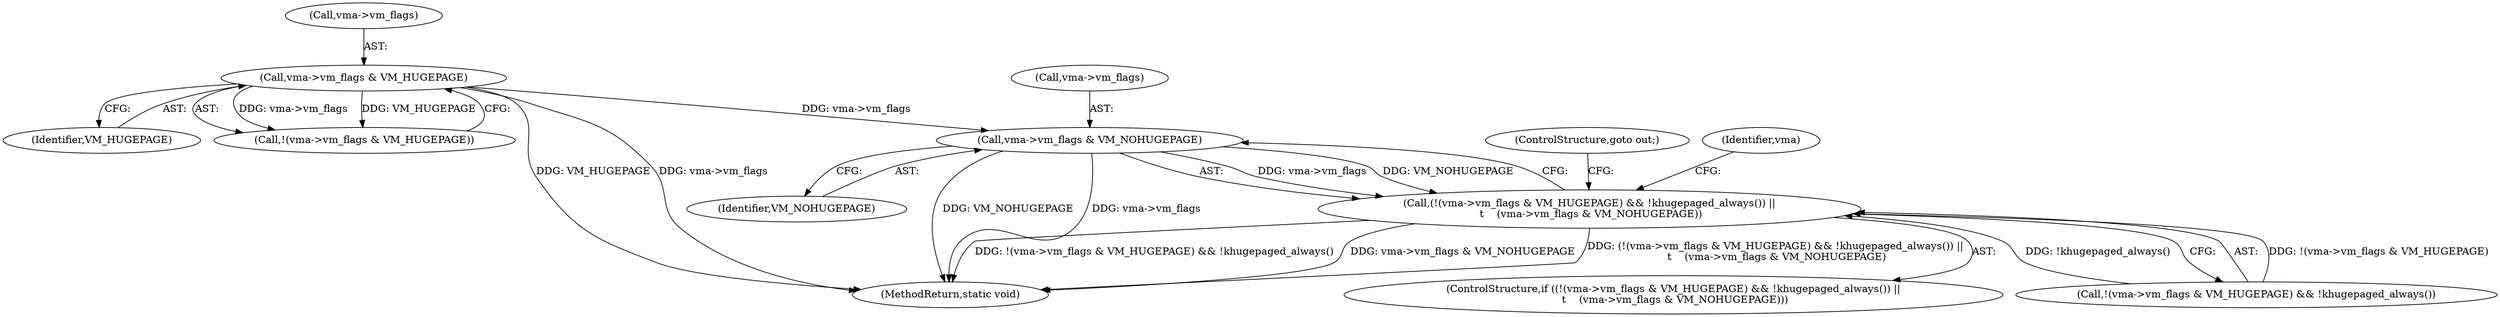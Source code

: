 digraph "0_linux_78f11a255749d09025f54d4e2df4fbcb031530e2@pointer" {
"1000210" [label="(Call,vma->vm_flags & VM_NOHUGEPAGE)"];
"1000203" [label="(Call,vma->vm_flags & VM_HUGEPAGE)"];
"1000200" [label="(Call,(!(vma->vm_flags & VM_HUGEPAGE) && !khugepaged_always()) ||\n \t    (vma->vm_flags & VM_NOHUGEPAGE))"];
"1000214" [label="(Identifier,VM_NOHUGEPAGE)"];
"1000210" [label="(Call,vma->vm_flags & VM_NOHUGEPAGE)"];
"1000204" [label="(Call,vma->vm_flags)"];
"1000215" [label="(ControlStructure,goto out;)"];
"1000220" [label="(Identifier,vma)"];
"1000201" [label="(Call,!(vma->vm_flags & VM_HUGEPAGE) && !khugepaged_always())"];
"1000199" [label="(ControlStructure,if ((!(vma->vm_flags & VM_HUGEPAGE) && !khugepaged_always()) ||\n \t    (vma->vm_flags & VM_NOHUGEPAGE)))"];
"1000207" [label="(Identifier,VM_HUGEPAGE)"];
"1000202" [label="(Call,!(vma->vm_flags & VM_HUGEPAGE))"];
"1000449" [label="(MethodReturn,static void)"];
"1000200" [label="(Call,(!(vma->vm_flags & VM_HUGEPAGE) && !khugepaged_always()) ||\n \t    (vma->vm_flags & VM_NOHUGEPAGE))"];
"1000211" [label="(Call,vma->vm_flags)"];
"1000203" [label="(Call,vma->vm_flags & VM_HUGEPAGE)"];
"1000210" -> "1000200"  [label="AST: "];
"1000210" -> "1000214"  [label="CFG: "];
"1000211" -> "1000210"  [label="AST: "];
"1000214" -> "1000210"  [label="AST: "];
"1000200" -> "1000210"  [label="CFG: "];
"1000210" -> "1000449"  [label="DDG: VM_NOHUGEPAGE"];
"1000210" -> "1000449"  [label="DDG: vma->vm_flags"];
"1000210" -> "1000200"  [label="DDG: vma->vm_flags"];
"1000210" -> "1000200"  [label="DDG: VM_NOHUGEPAGE"];
"1000203" -> "1000210"  [label="DDG: vma->vm_flags"];
"1000203" -> "1000202"  [label="AST: "];
"1000203" -> "1000207"  [label="CFG: "];
"1000204" -> "1000203"  [label="AST: "];
"1000207" -> "1000203"  [label="AST: "];
"1000202" -> "1000203"  [label="CFG: "];
"1000203" -> "1000449"  [label="DDG: VM_HUGEPAGE"];
"1000203" -> "1000449"  [label="DDG: vma->vm_flags"];
"1000203" -> "1000202"  [label="DDG: vma->vm_flags"];
"1000203" -> "1000202"  [label="DDG: VM_HUGEPAGE"];
"1000200" -> "1000199"  [label="AST: "];
"1000200" -> "1000201"  [label="CFG: "];
"1000201" -> "1000200"  [label="AST: "];
"1000215" -> "1000200"  [label="CFG: "];
"1000220" -> "1000200"  [label="CFG: "];
"1000200" -> "1000449"  [label="DDG: !(vma->vm_flags & VM_HUGEPAGE) && !khugepaged_always()"];
"1000200" -> "1000449"  [label="DDG: vma->vm_flags & VM_NOHUGEPAGE"];
"1000200" -> "1000449"  [label="DDG: (!(vma->vm_flags & VM_HUGEPAGE) && !khugepaged_always()) ||\n \t    (vma->vm_flags & VM_NOHUGEPAGE)"];
"1000201" -> "1000200"  [label="DDG: !(vma->vm_flags & VM_HUGEPAGE)"];
"1000201" -> "1000200"  [label="DDG: !khugepaged_always()"];
}
